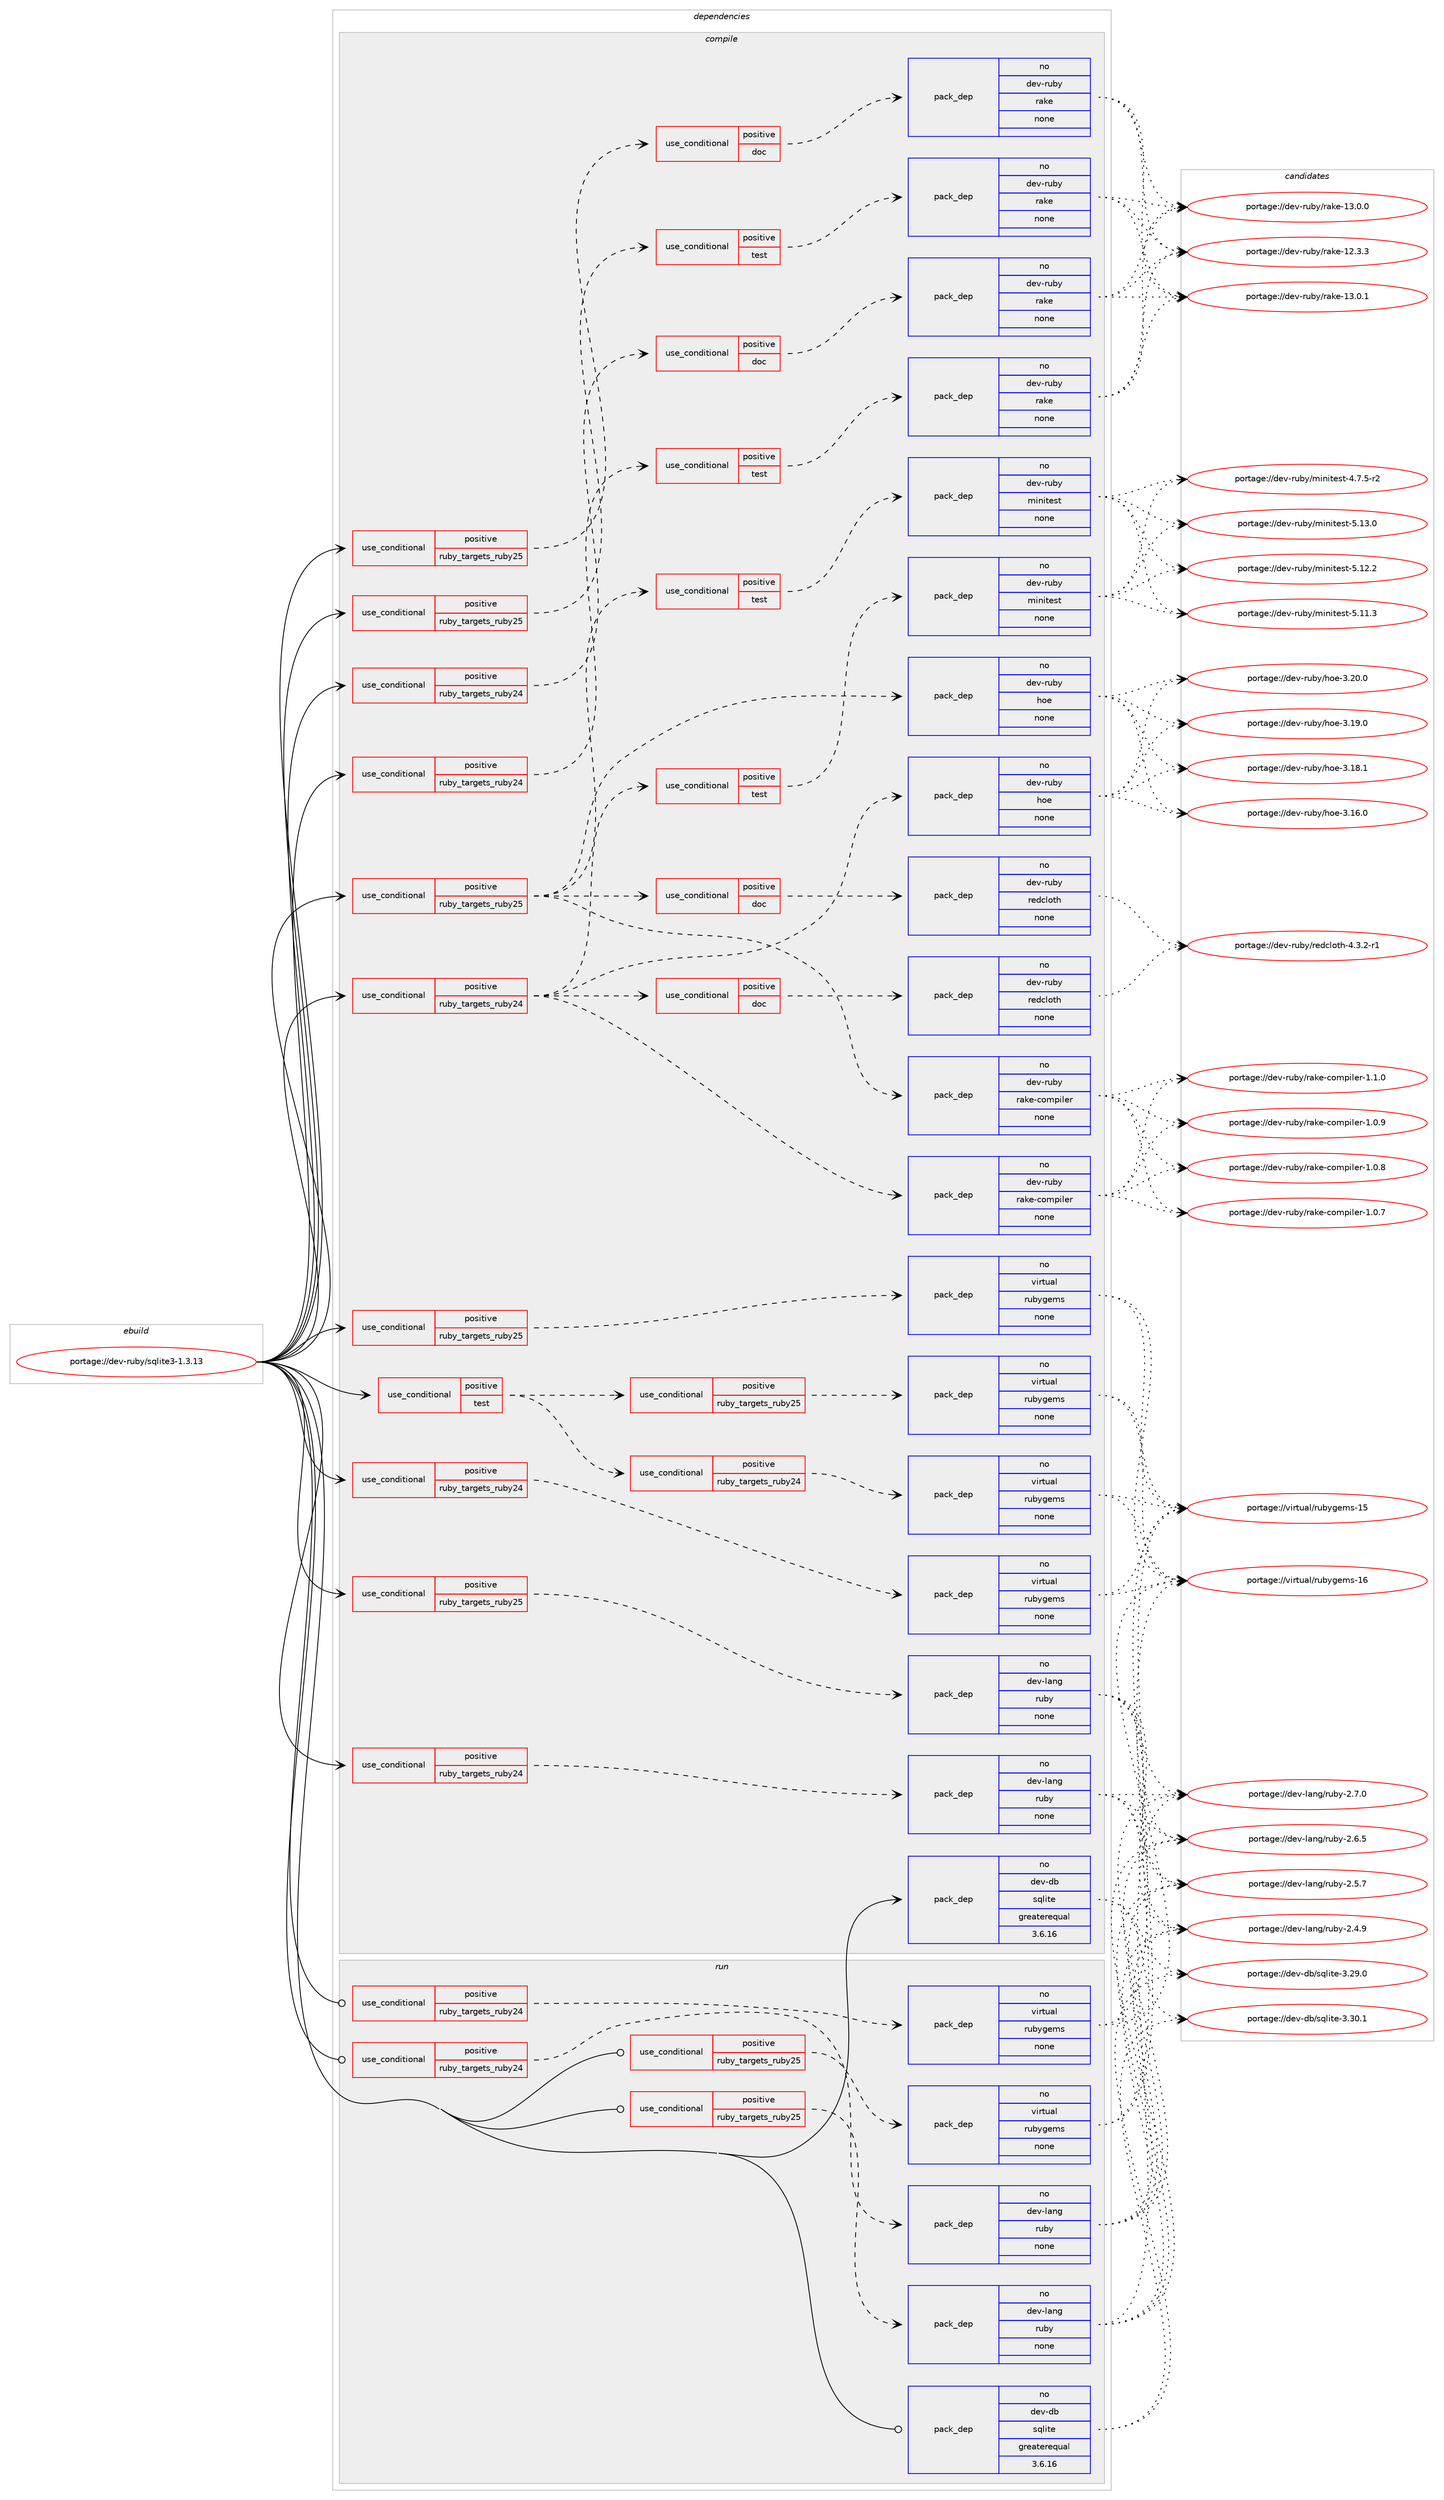 digraph prolog {

# *************
# Graph options
# *************

newrank=true;
concentrate=true;
compound=true;
graph [rankdir=LR,fontname=Helvetica,fontsize=10,ranksep=1.5];#, ranksep=2.5, nodesep=0.2];
edge  [arrowhead=vee];
node  [fontname=Helvetica,fontsize=10];

# **********
# The ebuild
# **********

subgraph cluster_leftcol {
color=gray;
rank=same;
label=<<i>ebuild</i>>;
id [label="portage://dev-ruby/sqlite3-1.3.13", color=red, width=4, href="../dev-ruby/sqlite3-1.3.13.svg"];
}

# ****************
# The dependencies
# ****************

subgraph cluster_midcol {
color=gray;
label=<<i>dependencies</i>>;
subgraph cluster_compile {
fillcolor="#eeeeee";
style=filled;
label=<<i>compile</i>>;
subgraph cond67791 {
dependency316611 [label=<<TABLE BORDER="0" CELLBORDER="1" CELLSPACING="0" CELLPADDING="4"><TR><TD ROWSPAN="3" CELLPADDING="10">use_conditional</TD></TR><TR><TD>positive</TD></TR><TR><TD>ruby_targets_ruby24</TD></TR></TABLE>>, shape=none, color=red];
subgraph cond67792 {
dependency316612 [label=<<TABLE BORDER="0" CELLBORDER="1" CELLSPACING="0" CELLPADDING="4"><TR><TD ROWSPAN="3" CELLPADDING="10">use_conditional</TD></TR><TR><TD>positive</TD></TR><TR><TD>doc</TD></TR></TABLE>>, shape=none, color=red];
subgraph pack244089 {
dependency316613 [label=<<TABLE BORDER="0" CELLBORDER="1" CELLSPACING="0" CELLPADDING="4" WIDTH="220"><TR><TD ROWSPAN="6" CELLPADDING="30">pack_dep</TD></TR><TR><TD WIDTH="110">no</TD></TR><TR><TD>dev-ruby</TD></TR><TR><TD>rake</TD></TR><TR><TD>none</TD></TR><TR><TD></TD></TR></TABLE>>, shape=none, color=blue];
}
dependency316612:e -> dependency316613:w [weight=20,style="dashed",arrowhead="vee"];
}
dependency316611:e -> dependency316612:w [weight=20,style="dashed",arrowhead="vee"];
}
id:e -> dependency316611:w [weight=20,style="solid",arrowhead="vee"];
subgraph cond67793 {
dependency316614 [label=<<TABLE BORDER="0" CELLBORDER="1" CELLSPACING="0" CELLPADDING="4"><TR><TD ROWSPAN="3" CELLPADDING="10">use_conditional</TD></TR><TR><TD>positive</TD></TR><TR><TD>ruby_targets_ruby24</TD></TR></TABLE>>, shape=none, color=red];
subgraph cond67794 {
dependency316615 [label=<<TABLE BORDER="0" CELLBORDER="1" CELLSPACING="0" CELLPADDING="4"><TR><TD ROWSPAN="3" CELLPADDING="10">use_conditional</TD></TR><TR><TD>positive</TD></TR><TR><TD>test</TD></TR></TABLE>>, shape=none, color=red];
subgraph pack244090 {
dependency316616 [label=<<TABLE BORDER="0" CELLBORDER="1" CELLSPACING="0" CELLPADDING="4" WIDTH="220"><TR><TD ROWSPAN="6" CELLPADDING="30">pack_dep</TD></TR><TR><TD WIDTH="110">no</TD></TR><TR><TD>dev-ruby</TD></TR><TR><TD>rake</TD></TR><TR><TD>none</TD></TR><TR><TD></TD></TR></TABLE>>, shape=none, color=blue];
}
dependency316615:e -> dependency316616:w [weight=20,style="dashed",arrowhead="vee"];
}
dependency316614:e -> dependency316615:w [weight=20,style="dashed",arrowhead="vee"];
}
id:e -> dependency316614:w [weight=20,style="solid",arrowhead="vee"];
subgraph cond67795 {
dependency316617 [label=<<TABLE BORDER="0" CELLBORDER="1" CELLSPACING="0" CELLPADDING="4"><TR><TD ROWSPAN="3" CELLPADDING="10">use_conditional</TD></TR><TR><TD>positive</TD></TR><TR><TD>ruby_targets_ruby24</TD></TR></TABLE>>, shape=none, color=red];
subgraph pack244091 {
dependency316618 [label=<<TABLE BORDER="0" CELLBORDER="1" CELLSPACING="0" CELLPADDING="4" WIDTH="220"><TR><TD ROWSPAN="6" CELLPADDING="30">pack_dep</TD></TR><TR><TD WIDTH="110">no</TD></TR><TR><TD>dev-lang</TD></TR><TR><TD>ruby</TD></TR><TR><TD>none</TD></TR><TR><TD></TD></TR></TABLE>>, shape=none, color=blue];
}
dependency316617:e -> dependency316618:w [weight=20,style="dashed",arrowhead="vee"];
}
id:e -> dependency316617:w [weight=20,style="solid",arrowhead="vee"];
subgraph cond67796 {
dependency316619 [label=<<TABLE BORDER="0" CELLBORDER="1" CELLSPACING="0" CELLPADDING="4"><TR><TD ROWSPAN="3" CELLPADDING="10">use_conditional</TD></TR><TR><TD>positive</TD></TR><TR><TD>ruby_targets_ruby24</TD></TR></TABLE>>, shape=none, color=red];
subgraph pack244092 {
dependency316620 [label=<<TABLE BORDER="0" CELLBORDER="1" CELLSPACING="0" CELLPADDING="4" WIDTH="220"><TR><TD ROWSPAN="6" CELLPADDING="30">pack_dep</TD></TR><TR><TD WIDTH="110">no</TD></TR><TR><TD>dev-ruby</TD></TR><TR><TD>rake-compiler</TD></TR><TR><TD>none</TD></TR><TR><TD></TD></TR></TABLE>>, shape=none, color=blue];
}
dependency316619:e -> dependency316620:w [weight=20,style="dashed",arrowhead="vee"];
subgraph pack244093 {
dependency316621 [label=<<TABLE BORDER="0" CELLBORDER="1" CELLSPACING="0" CELLPADDING="4" WIDTH="220"><TR><TD ROWSPAN="6" CELLPADDING="30">pack_dep</TD></TR><TR><TD WIDTH="110">no</TD></TR><TR><TD>dev-ruby</TD></TR><TR><TD>hoe</TD></TR><TR><TD>none</TD></TR><TR><TD></TD></TR></TABLE>>, shape=none, color=blue];
}
dependency316619:e -> dependency316621:w [weight=20,style="dashed",arrowhead="vee"];
subgraph cond67797 {
dependency316622 [label=<<TABLE BORDER="0" CELLBORDER="1" CELLSPACING="0" CELLPADDING="4"><TR><TD ROWSPAN="3" CELLPADDING="10">use_conditional</TD></TR><TR><TD>positive</TD></TR><TR><TD>doc</TD></TR></TABLE>>, shape=none, color=red];
subgraph pack244094 {
dependency316623 [label=<<TABLE BORDER="0" CELLBORDER="1" CELLSPACING="0" CELLPADDING="4" WIDTH="220"><TR><TD ROWSPAN="6" CELLPADDING="30">pack_dep</TD></TR><TR><TD WIDTH="110">no</TD></TR><TR><TD>dev-ruby</TD></TR><TR><TD>redcloth</TD></TR><TR><TD>none</TD></TR><TR><TD></TD></TR></TABLE>>, shape=none, color=blue];
}
dependency316622:e -> dependency316623:w [weight=20,style="dashed",arrowhead="vee"];
}
dependency316619:e -> dependency316622:w [weight=20,style="dashed",arrowhead="vee"];
subgraph cond67798 {
dependency316624 [label=<<TABLE BORDER="0" CELLBORDER="1" CELLSPACING="0" CELLPADDING="4"><TR><TD ROWSPAN="3" CELLPADDING="10">use_conditional</TD></TR><TR><TD>positive</TD></TR><TR><TD>test</TD></TR></TABLE>>, shape=none, color=red];
subgraph pack244095 {
dependency316625 [label=<<TABLE BORDER="0" CELLBORDER="1" CELLSPACING="0" CELLPADDING="4" WIDTH="220"><TR><TD ROWSPAN="6" CELLPADDING="30">pack_dep</TD></TR><TR><TD WIDTH="110">no</TD></TR><TR><TD>dev-ruby</TD></TR><TR><TD>minitest</TD></TR><TR><TD>none</TD></TR><TR><TD></TD></TR></TABLE>>, shape=none, color=blue];
}
dependency316624:e -> dependency316625:w [weight=20,style="dashed",arrowhead="vee"];
}
dependency316619:e -> dependency316624:w [weight=20,style="dashed",arrowhead="vee"];
}
id:e -> dependency316619:w [weight=20,style="solid",arrowhead="vee"];
subgraph cond67799 {
dependency316626 [label=<<TABLE BORDER="0" CELLBORDER="1" CELLSPACING="0" CELLPADDING="4"><TR><TD ROWSPAN="3" CELLPADDING="10">use_conditional</TD></TR><TR><TD>positive</TD></TR><TR><TD>ruby_targets_ruby24</TD></TR></TABLE>>, shape=none, color=red];
subgraph pack244096 {
dependency316627 [label=<<TABLE BORDER="0" CELLBORDER="1" CELLSPACING="0" CELLPADDING="4" WIDTH="220"><TR><TD ROWSPAN="6" CELLPADDING="30">pack_dep</TD></TR><TR><TD WIDTH="110">no</TD></TR><TR><TD>virtual</TD></TR><TR><TD>rubygems</TD></TR><TR><TD>none</TD></TR><TR><TD></TD></TR></TABLE>>, shape=none, color=blue];
}
dependency316626:e -> dependency316627:w [weight=20,style="dashed",arrowhead="vee"];
}
id:e -> dependency316626:w [weight=20,style="solid",arrowhead="vee"];
subgraph cond67800 {
dependency316628 [label=<<TABLE BORDER="0" CELLBORDER="1" CELLSPACING="0" CELLPADDING="4"><TR><TD ROWSPAN="3" CELLPADDING="10">use_conditional</TD></TR><TR><TD>positive</TD></TR><TR><TD>ruby_targets_ruby25</TD></TR></TABLE>>, shape=none, color=red];
subgraph cond67801 {
dependency316629 [label=<<TABLE BORDER="0" CELLBORDER="1" CELLSPACING="0" CELLPADDING="4"><TR><TD ROWSPAN="3" CELLPADDING="10">use_conditional</TD></TR><TR><TD>positive</TD></TR><TR><TD>doc</TD></TR></TABLE>>, shape=none, color=red];
subgraph pack244097 {
dependency316630 [label=<<TABLE BORDER="0" CELLBORDER="1" CELLSPACING="0" CELLPADDING="4" WIDTH="220"><TR><TD ROWSPAN="6" CELLPADDING="30">pack_dep</TD></TR><TR><TD WIDTH="110">no</TD></TR><TR><TD>dev-ruby</TD></TR><TR><TD>rake</TD></TR><TR><TD>none</TD></TR><TR><TD></TD></TR></TABLE>>, shape=none, color=blue];
}
dependency316629:e -> dependency316630:w [weight=20,style="dashed",arrowhead="vee"];
}
dependency316628:e -> dependency316629:w [weight=20,style="dashed",arrowhead="vee"];
}
id:e -> dependency316628:w [weight=20,style="solid",arrowhead="vee"];
subgraph cond67802 {
dependency316631 [label=<<TABLE BORDER="0" CELLBORDER="1" CELLSPACING="0" CELLPADDING="4"><TR><TD ROWSPAN="3" CELLPADDING="10">use_conditional</TD></TR><TR><TD>positive</TD></TR><TR><TD>ruby_targets_ruby25</TD></TR></TABLE>>, shape=none, color=red];
subgraph cond67803 {
dependency316632 [label=<<TABLE BORDER="0" CELLBORDER="1" CELLSPACING="0" CELLPADDING="4"><TR><TD ROWSPAN="3" CELLPADDING="10">use_conditional</TD></TR><TR><TD>positive</TD></TR><TR><TD>test</TD></TR></TABLE>>, shape=none, color=red];
subgraph pack244098 {
dependency316633 [label=<<TABLE BORDER="0" CELLBORDER="1" CELLSPACING="0" CELLPADDING="4" WIDTH="220"><TR><TD ROWSPAN="6" CELLPADDING="30">pack_dep</TD></TR><TR><TD WIDTH="110">no</TD></TR><TR><TD>dev-ruby</TD></TR><TR><TD>rake</TD></TR><TR><TD>none</TD></TR><TR><TD></TD></TR></TABLE>>, shape=none, color=blue];
}
dependency316632:e -> dependency316633:w [weight=20,style="dashed",arrowhead="vee"];
}
dependency316631:e -> dependency316632:w [weight=20,style="dashed",arrowhead="vee"];
}
id:e -> dependency316631:w [weight=20,style="solid",arrowhead="vee"];
subgraph cond67804 {
dependency316634 [label=<<TABLE BORDER="0" CELLBORDER="1" CELLSPACING="0" CELLPADDING="4"><TR><TD ROWSPAN="3" CELLPADDING="10">use_conditional</TD></TR><TR><TD>positive</TD></TR><TR><TD>ruby_targets_ruby25</TD></TR></TABLE>>, shape=none, color=red];
subgraph pack244099 {
dependency316635 [label=<<TABLE BORDER="0" CELLBORDER="1" CELLSPACING="0" CELLPADDING="4" WIDTH="220"><TR><TD ROWSPAN="6" CELLPADDING="30">pack_dep</TD></TR><TR><TD WIDTH="110">no</TD></TR><TR><TD>dev-lang</TD></TR><TR><TD>ruby</TD></TR><TR><TD>none</TD></TR><TR><TD></TD></TR></TABLE>>, shape=none, color=blue];
}
dependency316634:e -> dependency316635:w [weight=20,style="dashed",arrowhead="vee"];
}
id:e -> dependency316634:w [weight=20,style="solid",arrowhead="vee"];
subgraph cond67805 {
dependency316636 [label=<<TABLE BORDER="0" CELLBORDER="1" CELLSPACING="0" CELLPADDING="4"><TR><TD ROWSPAN="3" CELLPADDING="10">use_conditional</TD></TR><TR><TD>positive</TD></TR><TR><TD>ruby_targets_ruby25</TD></TR></TABLE>>, shape=none, color=red];
subgraph pack244100 {
dependency316637 [label=<<TABLE BORDER="0" CELLBORDER="1" CELLSPACING="0" CELLPADDING="4" WIDTH="220"><TR><TD ROWSPAN="6" CELLPADDING="30">pack_dep</TD></TR><TR><TD WIDTH="110">no</TD></TR><TR><TD>dev-ruby</TD></TR><TR><TD>rake-compiler</TD></TR><TR><TD>none</TD></TR><TR><TD></TD></TR></TABLE>>, shape=none, color=blue];
}
dependency316636:e -> dependency316637:w [weight=20,style="dashed",arrowhead="vee"];
subgraph pack244101 {
dependency316638 [label=<<TABLE BORDER="0" CELLBORDER="1" CELLSPACING="0" CELLPADDING="4" WIDTH="220"><TR><TD ROWSPAN="6" CELLPADDING="30">pack_dep</TD></TR><TR><TD WIDTH="110">no</TD></TR><TR><TD>dev-ruby</TD></TR><TR><TD>hoe</TD></TR><TR><TD>none</TD></TR><TR><TD></TD></TR></TABLE>>, shape=none, color=blue];
}
dependency316636:e -> dependency316638:w [weight=20,style="dashed",arrowhead="vee"];
subgraph cond67806 {
dependency316639 [label=<<TABLE BORDER="0" CELLBORDER="1" CELLSPACING="0" CELLPADDING="4"><TR><TD ROWSPAN="3" CELLPADDING="10">use_conditional</TD></TR><TR><TD>positive</TD></TR><TR><TD>doc</TD></TR></TABLE>>, shape=none, color=red];
subgraph pack244102 {
dependency316640 [label=<<TABLE BORDER="0" CELLBORDER="1" CELLSPACING="0" CELLPADDING="4" WIDTH="220"><TR><TD ROWSPAN="6" CELLPADDING="30">pack_dep</TD></TR><TR><TD WIDTH="110">no</TD></TR><TR><TD>dev-ruby</TD></TR><TR><TD>redcloth</TD></TR><TR><TD>none</TD></TR><TR><TD></TD></TR></TABLE>>, shape=none, color=blue];
}
dependency316639:e -> dependency316640:w [weight=20,style="dashed",arrowhead="vee"];
}
dependency316636:e -> dependency316639:w [weight=20,style="dashed",arrowhead="vee"];
subgraph cond67807 {
dependency316641 [label=<<TABLE BORDER="0" CELLBORDER="1" CELLSPACING="0" CELLPADDING="4"><TR><TD ROWSPAN="3" CELLPADDING="10">use_conditional</TD></TR><TR><TD>positive</TD></TR><TR><TD>test</TD></TR></TABLE>>, shape=none, color=red];
subgraph pack244103 {
dependency316642 [label=<<TABLE BORDER="0" CELLBORDER="1" CELLSPACING="0" CELLPADDING="4" WIDTH="220"><TR><TD ROWSPAN="6" CELLPADDING="30">pack_dep</TD></TR><TR><TD WIDTH="110">no</TD></TR><TR><TD>dev-ruby</TD></TR><TR><TD>minitest</TD></TR><TR><TD>none</TD></TR><TR><TD></TD></TR></TABLE>>, shape=none, color=blue];
}
dependency316641:e -> dependency316642:w [weight=20,style="dashed",arrowhead="vee"];
}
dependency316636:e -> dependency316641:w [weight=20,style="dashed",arrowhead="vee"];
}
id:e -> dependency316636:w [weight=20,style="solid",arrowhead="vee"];
subgraph cond67808 {
dependency316643 [label=<<TABLE BORDER="0" CELLBORDER="1" CELLSPACING="0" CELLPADDING="4"><TR><TD ROWSPAN="3" CELLPADDING="10">use_conditional</TD></TR><TR><TD>positive</TD></TR><TR><TD>ruby_targets_ruby25</TD></TR></TABLE>>, shape=none, color=red];
subgraph pack244104 {
dependency316644 [label=<<TABLE BORDER="0" CELLBORDER="1" CELLSPACING="0" CELLPADDING="4" WIDTH="220"><TR><TD ROWSPAN="6" CELLPADDING="30">pack_dep</TD></TR><TR><TD WIDTH="110">no</TD></TR><TR><TD>virtual</TD></TR><TR><TD>rubygems</TD></TR><TR><TD>none</TD></TR><TR><TD></TD></TR></TABLE>>, shape=none, color=blue];
}
dependency316643:e -> dependency316644:w [weight=20,style="dashed",arrowhead="vee"];
}
id:e -> dependency316643:w [weight=20,style="solid",arrowhead="vee"];
subgraph cond67809 {
dependency316645 [label=<<TABLE BORDER="0" CELLBORDER="1" CELLSPACING="0" CELLPADDING="4"><TR><TD ROWSPAN="3" CELLPADDING="10">use_conditional</TD></TR><TR><TD>positive</TD></TR><TR><TD>test</TD></TR></TABLE>>, shape=none, color=red];
subgraph cond67810 {
dependency316646 [label=<<TABLE BORDER="0" CELLBORDER="1" CELLSPACING="0" CELLPADDING="4"><TR><TD ROWSPAN="3" CELLPADDING="10">use_conditional</TD></TR><TR><TD>positive</TD></TR><TR><TD>ruby_targets_ruby24</TD></TR></TABLE>>, shape=none, color=red];
subgraph pack244105 {
dependency316647 [label=<<TABLE BORDER="0" CELLBORDER="1" CELLSPACING="0" CELLPADDING="4" WIDTH="220"><TR><TD ROWSPAN="6" CELLPADDING="30">pack_dep</TD></TR><TR><TD WIDTH="110">no</TD></TR><TR><TD>virtual</TD></TR><TR><TD>rubygems</TD></TR><TR><TD>none</TD></TR><TR><TD></TD></TR></TABLE>>, shape=none, color=blue];
}
dependency316646:e -> dependency316647:w [weight=20,style="dashed",arrowhead="vee"];
}
dependency316645:e -> dependency316646:w [weight=20,style="dashed",arrowhead="vee"];
subgraph cond67811 {
dependency316648 [label=<<TABLE BORDER="0" CELLBORDER="1" CELLSPACING="0" CELLPADDING="4"><TR><TD ROWSPAN="3" CELLPADDING="10">use_conditional</TD></TR><TR><TD>positive</TD></TR><TR><TD>ruby_targets_ruby25</TD></TR></TABLE>>, shape=none, color=red];
subgraph pack244106 {
dependency316649 [label=<<TABLE BORDER="0" CELLBORDER="1" CELLSPACING="0" CELLPADDING="4" WIDTH="220"><TR><TD ROWSPAN="6" CELLPADDING="30">pack_dep</TD></TR><TR><TD WIDTH="110">no</TD></TR><TR><TD>virtual</TD></TR><TR><TD>rubygems</TD></TR><TR><TD>none</TD></TR><TR><TD></TD></TR></TABLE>>, shape=none, color=blue];
}
dependency316648:e -> dependency316649:w [weight=20,style="dashed",arrowhead="vee"];
}
dependency316645:e -> dependency316648:w [weight=20,style="dashed",arrowhead="vee"];
}
id:e -> dependency316645:w [weight=20,style="solid",arrowhead="vee"];
subgraph pack244107 {
dependency316650 [label=<<TABLE BORDER="0" CELLBORDER="1" CELLSPACING="0" CELLPADDING="4" WIDTH="220"><TR><TD ROWSPAN="6" CELLPADDING="30">pack_dep</TD></TR><TR><TD WIDTH="110">no</TD></TR><TR><TD>dev-db</TD></TR><TR><TD>sqlite</TD></TR><TR><TD>greaterequal</TD></TR><TR><TD>3.6.16</TD></TR></TABLE>>, shape=none, color=blue];
}
id:e -> dependency316650:w [weight=20,style="solid",arrowhead="vee"];
}
subgraph cluster_compileandrun {
fillcolor="#eeeeee";
style=filled;
label=<<i>compile and run</i>>;
}
subgraph cluster_run {
fillcolor="#eeeeee";
style=filled;
label=<<i>run</i>>;
subgraph cond67812 {
dependency316651 [label=<<TABLE BORDER="0" CELLBORDER="1" CELLSPACING="0" CELLPADDING="4"><TR><TD ROWSPAN="3" CELLPADDING="10">use_conditional</TD></TR><TR><TD>positive</TD></TR><TR><TD>ruby_targets_ruby24</TD></TR></TABLE>>, shape=none, color=red];
subgraph pack244108 {
dependency316652 [label=<<TABLE BORDER="0" CELLBORDER="1" CELLSPACING="0" CELLPADDING="4" WIDTH="220"><TR><TD ROWSPAN="6" CELLPADDING="30">pack_dep</TD></TR><TR><TD WIDTH="110">no</TD></TR><TR><TD>dev-lang</TD></TR><TR><TD>ruby</TD></TR><TR><TD>none</TD></TR><TR><TD></TD></TR></TABLE>>, shape=none, color=blue];
}
dependency316651:e -> dependency316652:w [weight=20,style="dashed",arrowhead="vee"];
}
id:e -> dependency316651:w [weight=20,style="solid",arrowhead="odot"];
subgraph cond67813 {
dependency316653 [label=<<TABLE BORDER="0" CELLBORDER="1" CELLSPACING="0" CELLPADDING="4"><TR><TD ROWSPAN="3" CELLPADDING="10">use_conditional</TD></TR><TR><TD>positive</TD></TR><TR><TD>ruby_targets_ruby24</TD></TR></TABLE>>, shape=none, color=red];
subgraph pack244109 {
dependency316654 [label=<<TABLE BORDER="0" CELLBORDER="1" CELLSPACING="0" CELLPADDING="4" WIDTH="220"><TR><TD ROWSPAN="6" CELLPADDING="30">pack_dep</TD></TR><TR><TD WIDTH="110">no</TD></TR><TR><TD>virtual</TD></TR><TR><TD>rubygems</TD></TR><TR><TD>none</TD></TR><TR><TD></TD></TR></TABLE>>, shape=none, color=blue];
}
dependency316653:e -> dependency316654:w [weight=20,style="dashed",arrowhead="vee"];
}
id:e -> dependency316653:w [weight=20,style="solid",arrowhead="odot"];
subgraph cond67814 {
dependency316655 [label=<<TABLE BORDER="0" CELLBORDER="1" CELLSPACING="0" CELLPADDING="4"><TR><TD ROWSPAN="3" CELLPADDING="10">use_conditional</TD></TR><TR><TD>positive</TD></TR><TR><TD>ruby_targets_ruby25</TD></TR></TABLE>>, shape=none, color=red];
subgraph pack244110 {
dependency316656 [label=<<TABLE BORDER="0" CELLBORDER="1" CELLSPACING="0" CELLPADDING="4" WIDTH="220"><TR><TD ROWSPAN="6" CELLPADDING="30">pack_dep</TD></TR><TR><TD WIDTH="110">no</TD></TR><TR><TD>dev-lang</TD></TR><TR><TD>ruby</TD></TR><TR><TD>none</TD></TR><TR><TD></TD></TR></TABLE>>, shape=none, color=blue];
}
dependency316655:e -> dependency316656:w [weight=20,style="dashed",arrowhead="vee"];
}
id:e -> dependency316655:w [weight=20,style="solid",arrowhead="odot"];
subgraph cond67815 {
dependency316657 [label=<<TABLE BORDER="0" CELLBORDER="1" CELLSPACING="0" CELLPADDING="4"><TR><TD ROWSPAN="3" CELLPADDING="10">use_conditional</TD></TR><TR><TD>positive</TD></TR><TR><TD>ruby_targets_ruby25</TD></TR></TABLE>>, shape=none, color=red];
subgraph pack244111 {
dependency316658 [label=<<TABLE BORDER="0" CELLBORDER="1" CELLSPACING="0" CELLPADDING="4" WIDTH="220"><TR><TD ROWSPAN="6" CELLPADDING="30">pack_dep</TD></TR><TR><TD WIDTH="110">no</TD></TR><TR><TD>virtual</TD></TR><TR><TD>rubygems</TD></TR><TR><TD>none</TD></TR><TR><TD></TD></TR></TABLE>>, shape=none, color=blue];
}
dependency316657:e -> dependency316658:w [weight=20,style="dashed",arrowhead="vee"];
}
id:e -> dependency316657:w [weight=20,style="solid",arrowhead="odot"];
subgraph pack244112 {
dependency316659 [label=<<TABLE BORDER="0" CELLBORDER="1" CELLSPACING="0" CELLPADDING="4" WIDTH="220"><TR><TD ROWSPAN="6" CELLPADDING="30">pack_dep</TD></TR><TR><TD WIDTH="110">no</TD></TR><TR><TD>dev-db</TD></TR><TR><TD>sqlite</TD></TR><TR><TD>greaterequal</TD></TR><TR><TD>3.6.16</TD></TR></TABLE>>, shape=none, color=blue];
}
id:e -> dependency316659:w [weight=20,style="solid",arrowhead="odot"];
}
}

# **************
# The candidates
# **************

subgraph cluster_choices {
rank=same;
color=gray;
label=<<i>candidates</i>>;

subgraph choice244089 {
color=black;
nodesep=1;
choice1001011184511411798121471149710710145495146484649 [label="portage://dev-ruby/rake-13.0.1", color=red, width=4,href="../dev-ruby/rake-13.0.1.svg"];
choice1001011184511411798121471149710710145495146484648 [label="portage://dev-ruby/rake-13.0.0", color=red, width=4,href="../dev-ruby/rake-13.0.0.svg"];
choice1001011184511411798121471149710710145495046514651 [label="portage://dev-ruby/rake-12.3.3", color=red, width=4,href="../dev-ruby/rake-12.3.3.svg"];
dependency316613:e -> choice1001011184511411798121471149710710145495146484649:w [style=dotted,weight="100"];
dependency316613:e -> choice1001011184511411798121471149710710145495146484648:w [style=dotted,weight="100"];
dependency316613:e -> choice1001011184511411798121471149710710145495046514651:w [style=dotted,weight="100"];
}
subgraph choice244090 {
color=black;
nodesep=1;
choice1001011184511411798121471149710710145495146484649 [label="portage://dev-ruby/rake-13.0.1", color=red, width=4,href="../dev-ruby/rake-13.0.1.svg"];
choice1001011184511411798121471149710710145495146484648 [label="portage://dev-ruby/rake-13.0.0", color=red, width=4,href="../dev-ruby/rake-13.0.0.svg"];
choice1001011184511411798121471149710710145495046514651 [label="portage://dev-ruby/rake-12.3.3", color=red, width=4,href="../dev-ruby/rake-12.3.3.svg"];
dependency316616:e -> choice1001011184511411798121471149710710145495146484649:w [style=dotted,weight="100"];
dependency316616:e -> choice1001011184511411798121471149710710145495146484648:w [style=dotted,weight="100"];
dependency316616:e -> choice1001011184511411798121471149710710145495046514651:w [style=dotted,weight="100"];
}
subgraph choice244091 {
color=black;
nodesep=1;
choice10010111845108971101034711411798121455046554648 [label="portage://dev-lang/ruby-2.7.0", color=red, width=4,href="../dev-lang/ruby-2.7.0.svg"];
choice10010111845108971101034711411798121455046544653 [label="portage://dev-lang/ruby-2.6.5", color=red, width=4,href="../dev-lang/ruby-2.6.5.svg"];
choice10010111845108971101034711411798121455046534655 [label="portage://dev-lang/ruby-2.5.7", color=red, width=4,href="../dev-lang/ruby-2.5.7.svg"];
choice10010111845108971101034711411798121455046524657 [label="portage://dev-lang/ruby-2.4.9", color=red, width=4,href="../dev-lang/ruby-2.4.9.svg"];
dependency316618:e -> choice10010111845108971101034711411798121455046554648:w [style=dotted,weight="100"];
dependency316618:e -> choice10010111845108971101034711411798121455046544653:w [style=dotted,weight="100"];
dependency316618:e -> choice10010111845108971101034711411798121455046534655:w [style=dotted,weight="100"];
dependency316618:e -> choice10010111845108971101034711411798121455046524657:w [style=dotted,weight="100"];
}
subgraph choice244092 {
color=black;
nodesep=1;
choice100101118451141179812147114971071014599111109112105108101114454946494648 [label="portage://dev-ruby/rake-compiler-1.1.0", color=red, width=4,href="../dev-ruby/rake-compiler-1.1.0.svg"];
choice100101118451141179812147114971071014599111109112105108101114454946484657 [label="portage://dev-ruby/rake-compiler-1.0.9", color=red, width=4,href="../dev-ruby/rake-compiler-1.0.9.svg"];
choice100101118451141179812147114971071014599111109112105108101114454946484656 [label="portage://dev-ruby/rake-compiler-1.0.8", color=red, width=4,href="../dev-ruby/rake-compiler-1.0.8.svg"];
choice100101118451141179812147114971071014599111109112105108101114454946484655 [label="portage://dev-ruby/rake-compiler-1.0.7", color=red, width=4,href="../dev-ruby/rake-compiler-1.0.7.svg"];
dependency316620:e -> choice100101118451141179812147114971071014599111109112105108101114454946494648:w [style=dotted,weight="100"];
dependency316620:e -> choice100101118451141179812147114971071014599111109112105108101114454946484657:w [style=dotted,weight="100"];
dependency316620:e -> choice100101118451141179812147114971071014599111109112105108101114454946484656:w [style=dotted,weight="100"];
dependency316620:e -> choice100101118451141179812147114971071014599111109112105108101114454946484655:w [style=dotted,weight="100"];
}
subgraph choice244093 {
color=black;
nodesep=1;
choice10010111845114117981214710411110145514650484648 [label="portage://dev-ruby/hoe-3.20.0", color=red, width=4,href="../dev-ruby/hoe-3.20.0.svg"];
choice10010111845114117981214710411110145514649574648 [label="portage://dev-ruby/hoe-3.19.0", color=red, width=4,href="../dev-ruby/hoe-3.19.0.svg"];
choice10010111845114117981214710411110145514649564649 [label="portage://dev-ruby/hoe-3.18.1", color=red, width=4,href="../dev-ruby/hoe-3.18.1.svg"];
choice10010111845114117981214710411110145514649544648 [label="portage://dev-ruby/hoe-3.16.0", color=red, width=4,href="../dev-ruby/hoe-3.16.0.svg"];
dependency316621:e -> choice10010111845114117981214710411110145514650484648:w [style=dotted,weight="100"];
dependency316621:e -> choice10010111845114117981214710411110145514649574648:w [style=dotted,weight="100"];
dependency316621:e -> choice10010111845114117981214710411110145514649564649:w [style=dotted,weight="100"];
dependency316621:e -> choice10010111845114117981214710411110145514649544648:w [style=dotted,weight="100"];
}
subgraph choice244094 {
color=black;
nodesep=1;
choice100101118451141179812147114101100991081111161044552465146504511449 [label="portage://dev-ruby/redcloth-4.3.2-r1", color=red, width=4,href="../dev-ruby/redcloth-4.3.2-r1.svg"];
dependency316623:e -> choice100101118451141179812147114101100991081111161044552465146504511449:w [style=dotted,weight="100"];
}
subgraph choice244095 {
color=black;
nodesep=1;
choice10010111845114117981214710910511010511610111511645534649514648 [label="portage://dev-ruby/minitest-5.13.0", color=red, width=4,href="../dev-ruby/minitest-5.13.0.svg"];
choice10010111845114117981214710910511010511610111511645534649504650 [label="portage://dev-ruby/minitest-5.12.2", color=red, width=4,href="../dev-ruby/minitest-5.12.2.svg"];
choice10010111845114117981214710910511010511610111511645534649494651 [label="portage://dev-ruby/minitest-5.11.3", color=red, width=4,href="../dev-ruby/minitest-5.11.3.svg"];
choice1001011184511411798121471091051101051161011151164552465546534511450 [label="portage://dev-ruby/minitest-4.7.5-r2", color=red, width=4,href="../dev-ruby/minitest-4.7.5-r2.svg"];
dependency316625:e -> choice10010111845114117981214710910511010511610111511645534649514648:w [style=dotted,weight="100"];
dependency316625:e -> choice10010111845114117981214710910511010511610111511645534649504650:w [style=dotted,weight="100"];
dependency316625:e -> choice10010111845114117981214710910511010511610111511645534649494651:w [style=dotted,weight="100"];
dependency316625:e -> choice1001011184511411798121471091051101051161011151164552465546534511450:w [style=dotted,weight="100"];
}
subgraph choice244096 {
color=black;
nodesep=1;
choice118105114116117971084711411798121103101109115454954 [label="portage://virtual/rubygems-16", color=red, width=4,href="../virtual/rubygems-16.svg"];
choice118105114116117971084711411798121103101109115454953 [label="portage://virtual/rubygems-15", color=red, width=4,href="../virtual/rubygems-15.svg"];
dependency316627:e -> choice118105114116117971084711411798121103101109115454954:w [style=dotted,weight="100"];
dependency316627:e -> choice118105114116117971084711411798121103101109115454953:w [style=dotted,weight="100"];
}
subgraph choice244097 {
color=black;
nodesep=1;
choice1001011184511411798121471149710710145495146484649 [label="portage://dev-ruby/rake-13.0.1", color=red, width=4,href="../dev-ruby/rake-13.0.1.svg"];
choice1001011184511411798121471149710710145495146484648 [label="portage://dev-ruby/rake-13.0.0", color=red, width=4,href="../dev-ruby/rake-13.0.0.svg"];
choice1001011184511411798121471149710710145495046514651 [label="portage://dev-ruby/rake-12.3.3", color=red, width=4,href="../dev-ruby/rake-12.3.3.svg"];
dependency316630:e -> choice1001011184511411798121471149710710145495146484649:w [style=dotted,weight="100"];
dependency316630:e -> choice1001011184511411798121471149710710145495146484648:w [style=dotted,weight="100"];
dependency316630:e -> choice1001011184511411798121471149710710145495046514651:w [style=dotted,weight="100"];
}
subgraph choice244098 {
color=black;
nodesep=1;
choice1001011184511411798121471149710710145495146484649 [label="portage://dev-ruby/rake-13.0.1", color=red, width=4,href="../dev-ruby/rake-13.0.1.svg"];
choice1001011184511411798121471149710710145495146484648 [label="portage://dev-ruby/rake-13.0.0", color=red, width=4,href="../dev-ruby/rake-13.0.0.svg"];
choice1001011184511411798121471149710710145495046514651 [label="portage://dev-ruby/rake-12.3.3", color=red, width=4,href="../dev-ruby/rake-12.3.3.svg"];
dependency316633:e -> choice1001011184511411798121471149710710145495146484649:w [style=dotted,weight="100"];
dependency316633:e -> choice1001011184511411798121471149710710145495146484648:w [style=dotted,weight="100"];
dependency316633:e -> choice1001011184511411798121471149710710145495046514651:w [style=dotted,weight="100"];
}
subgraph choice244099 {
color=black;
nodesep=1;
choice10010111845108971101034711411798121455046554648 [label="portage://dev-lang/ruby-2.7.0", color=red, width=4,href="../dev-lang/ruby-2.7.0.svg"];
choice10010111845108971101034711411798121455046544653 [label="portage://dev-lang/ruby-2.6.5", color=red, width=4,href="../dev-lang/ruby-2.6.5.svg"];
choice10010111845108971101034711411798121455046534655 [label="portage://dev-lang/ruby-2.5.7", color=red, width=4,href="../dev-lang/ruby-2.5.7.svg"];
choice10010111845108971101034711411798121455046524657 [label="portage://dev-lang/ruby-2.4.9", color=red, width=4,href="../dev-lang/ruby-2.4.9.svg"];
dependency316635:e -> choice10010111845108971101034711411798121455046554648:w [style=dotted,weight="100"];
dependency316635:e -> choice10010111845108971101034711411798121455046544653:w [style=dotted,weight="100"];
dependency316635:e -> choice10010111845108971101034711411798121455046534655:w [style=dotted,weight="100"];
dependency316635:e -> choice10010111845108971101034711411798121455046524657:w [style=dotted,weight="100"];
}
subgraph choice244100 {
color=black;
nodesep=1;
choice100101118451141179812147114971071014599111109112105108101114454946494648 [label="portage://dev-ruby/rake-compiler-1.1.0", color=red, width=4,href="../dev-ruby/rake-compiler-1.1.0.svg"];
choice100101118451141179812147114971071014599111109112105108101114454946484657 [label="portage://dev-ruby/rake-compiler-1.0.9", color=red, width=4,href="../dev-ruby/rake-compiler-1.0.9.svg"];
choice100101118451141179812147114971071014599111109112105108101114454946484656 [label="portage://dev-ruby/rake-compiler-1.0.8", color=red, width=4,href="../dev-ruby/rake-compiler-1.0.8.svg"];
choice100101118451141179812147114971071014599111109112105108101114454946484655 [label="portage://dev-ruby/rake-compiler-1.0.7", color=red, width=4,href="../dev-ruby/rake-compiler-1.0.7.svg"];
dependency316637:e -> choice100101118451141179812147114971071014599111109112105108101114454946494648:w [style=dotted,weight="100"];
dependency316637:e -> choice100101118451141179812147114971071014599111109112105108101114454946484657:w [style=dotted,weight="100"];
dependency316637:e -> choice100101118451141179812147114971071014599111109112105108101114454946484656:w [style=dotted,weight="100"];
dependency316637:e -> choice100101118451141179812147114971071014599111109112105108101114454946484655:w [style=dotted,weight="100"];
}
subgraph choice244101 {
color=black;
nodesep=1;
choice10010111845114117981214710411110145514650484648 [label="portage://dev-ruby/hoe-3.20.0", color=red, width=4,href="../dev-ruby/hoe-3.20.0.svg"];
choice10010111845114117981214710411110145514649574648 [label="portage://dev-ruby/hoe-3.19.0", color=red, width=4,href="../dev-ruby/hoe-3.19.0.svg"];
choice10010111845114117981214710411110145514649564649 [label="portage://dev-ruby/hoe-3.18.1", color=red, width=4,href="../dev-ruby/hoe-3.18.1.svg"];
choice10010111845114117981214710411110145514649544648 [label="portage://dev-ruby/hoe-3.16.0", color=red, width=4,href="../dev-ruby/hoe-3.16.0.svg"];
dependency316638:e -> choice10010111845114117981214710411110145514650484648:w [style=dotted,weight="100"];
dependency316638:e -> choice10010111845114117981214710411110145514649574648:w [style=dotted,weight="100"];
dependency316638:e -> choice10010111845114117981214710411110145514649564649:w [style=dotted,weight="100"];
dependency316638:e -> choice10010111845114117981214710411110145514649544648:w [style=dotted,weight="100"];
}
subgraph choice244102 {
color=black;
nodesep=1;
choice100101118451141179812147114101100991081111161044552465146504511449 [label="portage://dev-ruby/redcloth-4.3.2-r1", color=red, width=4,href="../dev-ruby/redcloth-4.3.2-r1.svg"];
dependency316640:e -> choice100101118451141179812147114101100991081111161044552465146504511449:w [style=dotted,weight="100"];
}
subgraph choice244103 {
color=black;
nodesep=1;
choice10010111845114117981214710910511010511610111511645534649514648 [label="portage://dev-ruby/minitest-5.13.0", color=red, width=4,href="../dev-ruby/minitest-5.13.0.svg"];
choice10010111845114117981214710910511010511610111511645534649504650 [label="portage://dev-ruby/minitest-5.12.2", color=red, width=4,href="../dev-ruby/minitest-5.12.2.svg"];
choice10010111845114117981214710910511010511610111511645534649494651 [label="portage://dev-ruby/minitest-5.11.3", color=red, width=4,href="../dev-ruby/minitest-5.11.3.svg"];
choice1001011184511411798121471091051101051161011151164552465546534511450 [label="portage://dev-ruby/minitest-4.7.5-r2", color=red, width=4,href="../dev-ruby/minitest-4.7.5-r2.svg"];
dependency316642:e -> choice10010111845114117981214710910511010511610111511645534649514648:w [style=dotted,weight="100"];
dependency316642:e -> choice10010111845114117981214710910511010511610111511645534649504650:w [style=dotted,weight="100"];
dependency316642:e -> choice10010111845114117981214710910511010511610111511645534649494651:w [style=dotted,weight="100"];
dependency316642:e -> choice1001011184511411798121471091051101051161011151164552465546534511450:w [style=dotted,weight="100"];
}
subgraph choice244104 {
color=black;
nodesep=1;
choice118105114116117971084711411798121103101109115454954 [label="portage://virtual/rubygems-16", color=red, width=4,href="../virtual/rubygems-16.svg"];
choice118105114116117971084711411798121103101109115454953 [label="portage://virtual/rubygems-15", color=red, width=4,href="../virtual/rubygems-15.svg"];
dependency316644:e -> choice118105114116117971084711411798121103101109115454954:w [style=dotted,weight="100"];
dependency316644:e -> choice118105114116117971084711411798121103101109115454953:w [style=dotted,weight="100"];
}
subgraph choice244105 {
color=black;
nodesep=1;
choice118105114116117971084711411798121103101109115454954 [label="portage://virtual/rubygems-16", color=red, width=4,href="../virtual/rubygems-16.svg"];
choice118105114116117971084711411798121103101109115454953 [label="portage://virtual/rubygems-15", color=red, width=4,href="../virtual/rubygems-15.svg"];
dependency316647:e -> choice118105114116117971084711411798121103101109115454954:w [style=dotted,weight="100"];
dependency316647:e -> choice118105114116117971084711411798121103101109115454953:w [style=dotted,weight="100"];
}
subgraph choice244106 {
color=black;
nodesep=1;
choice118105114116117971084711411798121103101109115454954 [label="portage://virtual/rubygems-16", color=red, width=4,href="../virtual/rubygems-16.svg"];
choice118105114116117971084711411798121103101109115454953 [label="portage://virtual/rubygems-15", color=red, width=4,href="../virtual/rubygems-15.svg"];
dependency316649:e -> choice118105114116117971084711411798121103101109115454954:w [style=dotted,weight="100"];
dependency316649:e -> choice118105114116117971084711411798121103101109115454953:w [style=dotted,weight="100"];
}
subgraph choice244107 {
color=black;
nodesep=1;
choice10010111845100984711511310810511610145514651484649 [label="portage://dev-db/sqlite-3.30.1", color=red, width=4,href="../dev-db/sqlite-3.30.1.svg"];
choice10010111845100984711511310810511610145514650574648 [label="portage://dev-db/sqlite-3.29.0", color=red, width=4,href="../dev-db/sqlite-3.29.0.svg"];
dependency316650:e -> choice10010111845100984711511310810511610145514651484649:w [style=dotted,weight="100"];
dependency316650:e -> choice10010111845100984711511310810511610145514650574648:w [style=dotted,weight="100"];
}
subgraph choice244108 {
color=black;
nodesep=1;
choice10010111845108971101034711411798121455046554648 [label="portage://dev-lang/ruby-2.7.0", color=red, width=4,href="../dev-lang/ruby-2.7.0.svg"];
choice10010111845108971101034711411798121455046544653 [label="portage://dev-lang/ruby-2.6.5", color=red, width=4,href="../dev-lang/ruby-2.6.5.svg"];
choice10010111845108971101034711411798121455046534655 [label="portage://dev-lang/ruby-2.5.7", color=red, width=4,href="../dev-lang/ruby-2.5.7.svg"];
choice10010111845108971101034711411798121455046524657 [label="portage://dev-lang/ruby-2.4.9", color=red, width=4,href="../dev-lang/ruby-2.4.9.svg"];
dependency316652:e -> choice10010111845108971101034711411798121455046554648:w [style=dotted,weight="100"];
dependency316652:e -> choice10010111845108971101034711411798121455046544653:w [style=dotted,weight="100"];
dependency316652:e -> choice10010111845108971101034711411798121455046534655:w [style=dotted,weight="100"];
dependency316652:e -> choice10010111845108971101034711411798121455046524657:w [style=dotted,weight="100"];
}
subgraph choice244109 {
color=black;
nodesep=1;
choice118105114116117971084711411798121103101109115454954 [label="portage://virtual/rubygems-16", color=red, width=4,href="../virtual/rubygems-16.svg"];
choice118105114116117971084711411798121103101109115454953 [label="portage://virtual/rubygems-15", color=red, width=4,href="../virtual/rubygems-15.svg"];
dependency316654:e -> choice118105114116117971084711411798121103101109115454954:w [style=dotted,weight="100"];
dependency316654:e -> choice118105114116117971084711411798121103101109115454953:w [style=dotted,weight="100"];
}
subgraph choice244110 {
color=black;
nodesep=1;
choice10010111845108971101034711411798121455046554648 [label="portage://dev-lang/ruby-2.7.0", color=red, width=4,href="../dev-lang/ruby-2.7.0.svg"];
choice10010111845108971101034711411798121455046544653 [label="portage://dev-lang/ruby-2.6.5", color=red, width=4,href="../dev-lang/ruby-2.6.5.svg"];
choice10010111845108971101034711411798121455046534655 [label="portage://dev-lang/ruby-2.5.7", color=red, width=4,href="../dev-lang/ruby-2.5.7.svg"];
choice10010111845108971101034711411798121455046524657 [label="portage://dev-lang/ruby-2.4.9", color=red, width=4,href="../dev-lang/ruby-2.4.9.svg"];
dependency316656:e -> choice10010111845108971101034711411798121455046554648:w [style=dotted,weight="100"];
dependency316656:e -> choice10010111845108971101034711411798121455046544653:w [style=dotted,weight="100"];
dependency316656:e -> choice10010111845108971101034711411798121455046534655:w [style=dotted,weight="100"];
dependency316656:e -> choice10010111845108971101034711411798121455046524657:w [style=dotted,weight="100"];
}
subgraph choice244111 {
color=black;
nodesep=1;
choice118105114116117971084711411798121103101109115454954 [label="portage://virtual/rubygems-16", color=red, width=4,href="../virtual/rubygems-16.svg"];
choice118105114116117971084711411798121103101109115454953 [label="portage://virtual/rubygems-15", color=red, width=4,href="../virtual/rubygems-15.svg"];
dependency316658:e -> choice118105114116117971084711411798121103101109115454954:w [style=dotted,weight="100"];
dependency316658:e -> choice118105114116117971084711411798121103101109115454953:w [style=dotted,weight="100"];
}
subgraph choice244112 {
color=black;
nodesep=1;
choice10010111845100984711511310810511610145514651484649 [label="portage://dev-db/sqlite-3.30.1", color=red, width=4,href="../dev-db/sqlite-3.30.1.svg"];
choice10010111845100984711511310810511610145514650574648 [label="portage://dev-db/sqlite-3.29.0", color=red, width=4,href="../dev-db/sqlite-3.29.0.svg"];
dependency316659:e -> choice10010111845100984711511310810511610145514651484649:w [style=dotted,weight="100"];
dependency316659:e -> choice10010111845100984711511310810511610145514650574648:w [style=dotted,weight="100"];
}
}

}
